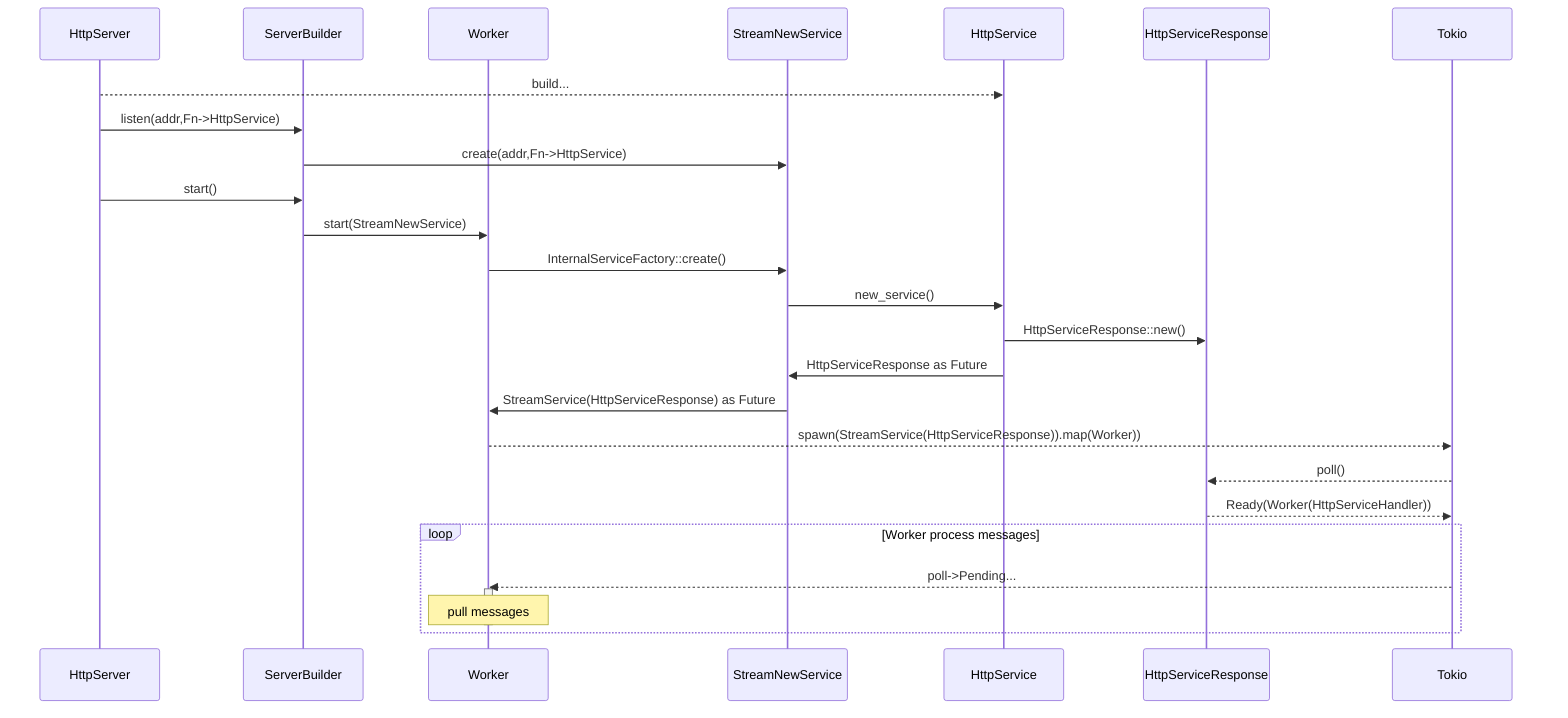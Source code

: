 sequenceDiagram

participant HttpServer
participant ServerBuilder
participant Worker
participant StreamNewService
participant HttpService
participant HttpServiceResponse
participant Tokio


HttpServer-->>HttpService: build...
HttpServer->>ServerBuilder: listen(addr,Fn->HttpService)
ServerBuilder->>StreamNewService: create(addr,Fn->HttpService)
HttpServer->>ServerBuilder: start()
ServerBuilder->>Worker: start(StreamNewService)

Worker->>StreamNewService: InternalServiceFactory::create()
StreamNewService->>HttpService: new_service()
HttpService->>HttpServiceResponse: HttpServiceResponse::new()
HttpService->>StreamNewService: HttpServiceResponse as Future
StreamNewService->>Worker: StreamService(HttpServiceResponse) as Future
Worker-->>Tokio: spawn(StreamService(HttpServiceResponse)).map(Worker))
Tokio-->>HttpServiceResponse: poll()
HttpServiceResponse-->>Tokio: Ready(Worker(HttpServiceHandler))

loop Worker process messages
	Tokio-->>Worker: poll->Pending...
	activate Worker
	Note over Worker: pull messages
	deactivate Worker
end